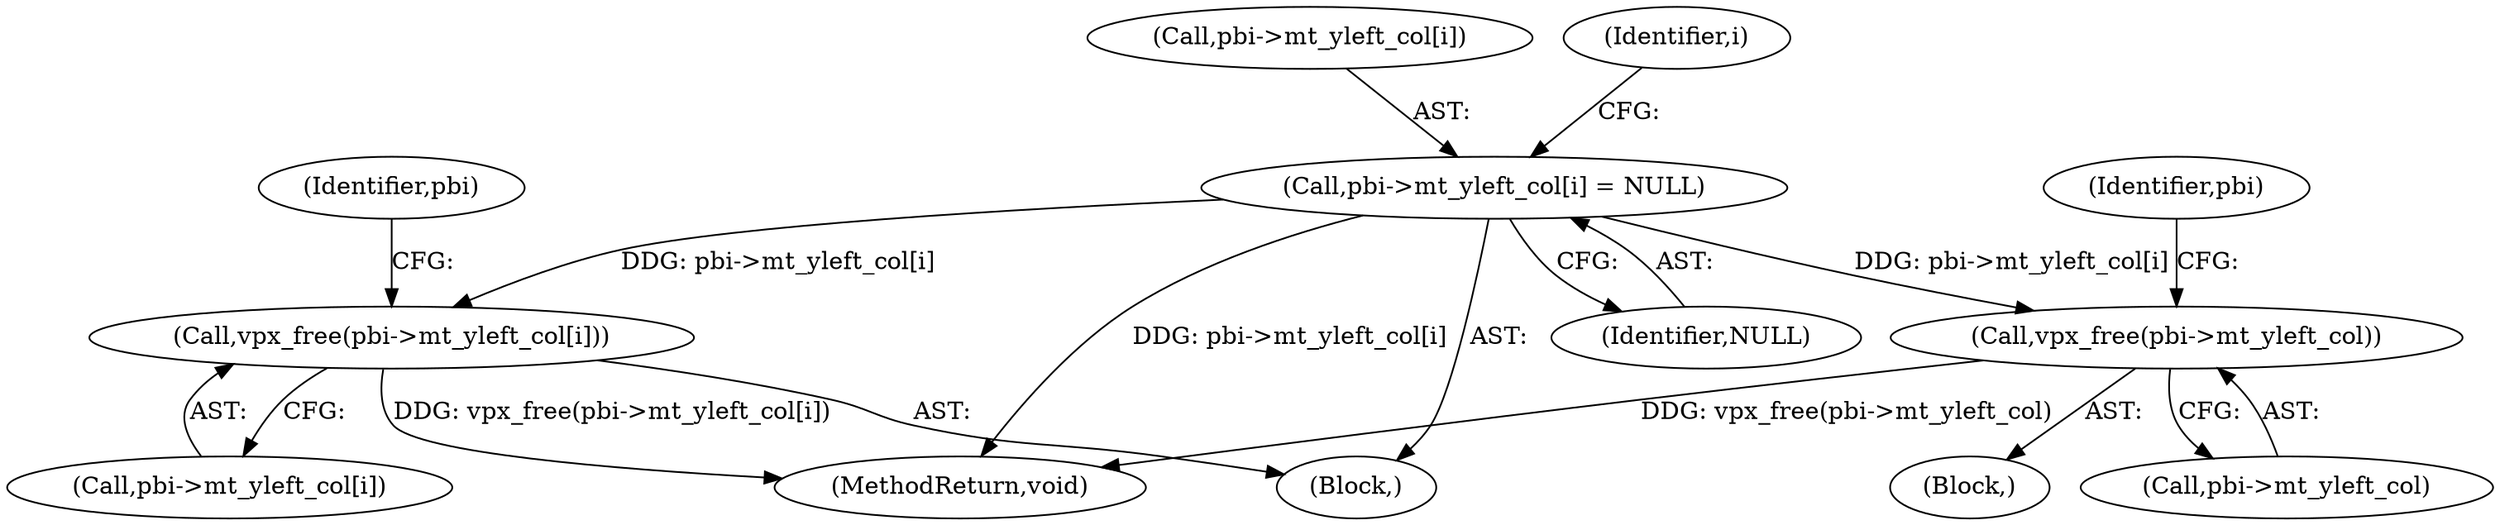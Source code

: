 digraph "0_Android_6886e8e0a9db2dbad723dc37a548233e004b33bc_3@array" {
"1000248" [label="(Call,pbi->mt_yleft_col[i] = NULL)"];
"1000242" [label="(Call,vpx_free(pbi->mt_yleft_col[i]))"];
"1000255" [label="(Call,vpx_free(pbi->mt_yleft_col))"];
"1000249" [label="(Call,pbi->mt_yleft_col[i])"];
"1000240" [label="(Identifier,i)"];
"1000242" [label="(Call,vpx_free(pbi->mt_yleft_col[i]))"];
"1000248" [label="(Call,pbi->mt_yleft_col[i] = NULL)"];
"1000261" [label="(Identifier,pbi)"];
"1000231" [label="(Block,)"];
"1000256" [label="(Call,pbi->mt_yleft_col)"];
"1000243" [label="(Call,pbi->mt_yleft_col[i])"];
"1000251" [label="(Identifier,pbi)"];
"1000255" [label="(Call,vpx_free(pbi->mt_yleft_col))"];
"1000241" [label="(Block,)"];
"1000338" [label="(MethodReturn,void)"];
"1000254" [label="(Identifier,NULL)"];
"1000248" -> "1000241"  [label="AST: "];
"1000248" -> "1000254"  [label="CFG: "];
"1000249" -> "1000248"  [label="AST: "];
"1000254" -> "1000248"  [label="AST: "];
"1000240" -> "1000248"  [label="CFG: "];
"1000248" -> "1000338"  [label="DDG: pbi->mt_yleft_col[i]"];
"1000248" -> "1000242"  [label="DDG: pbi->mt_yleft_col[i]"];
"1000248" -> "1000255"  [label="DDG: pbi->mt_yleft_col[i]"];
"1000242" -> "1000241"  [label="AST: "];
"1000242" -> "1000243"  [label="CFG: "];
"1000243" -> "1000242"  [label="AST: "];
"1000251" -> "1000242"  [label="CFG: "];
"1000242" -> "1000338"  [label="DDG: vpx_free(pbi->mt_yleft_col[i])"];
"1000255" -> "1000231"  [label="AST: "];
"1000255" -> "1000256"  [label="CFG: "];
"1000256" -> "1000255"  [label="AST: "];
"1000261" -> "1000255"  [label="CFG: "];
"1000255" -> "1000338"  [label="DDG: vpx_free(pbi->mt_yleft_col)"];
}

